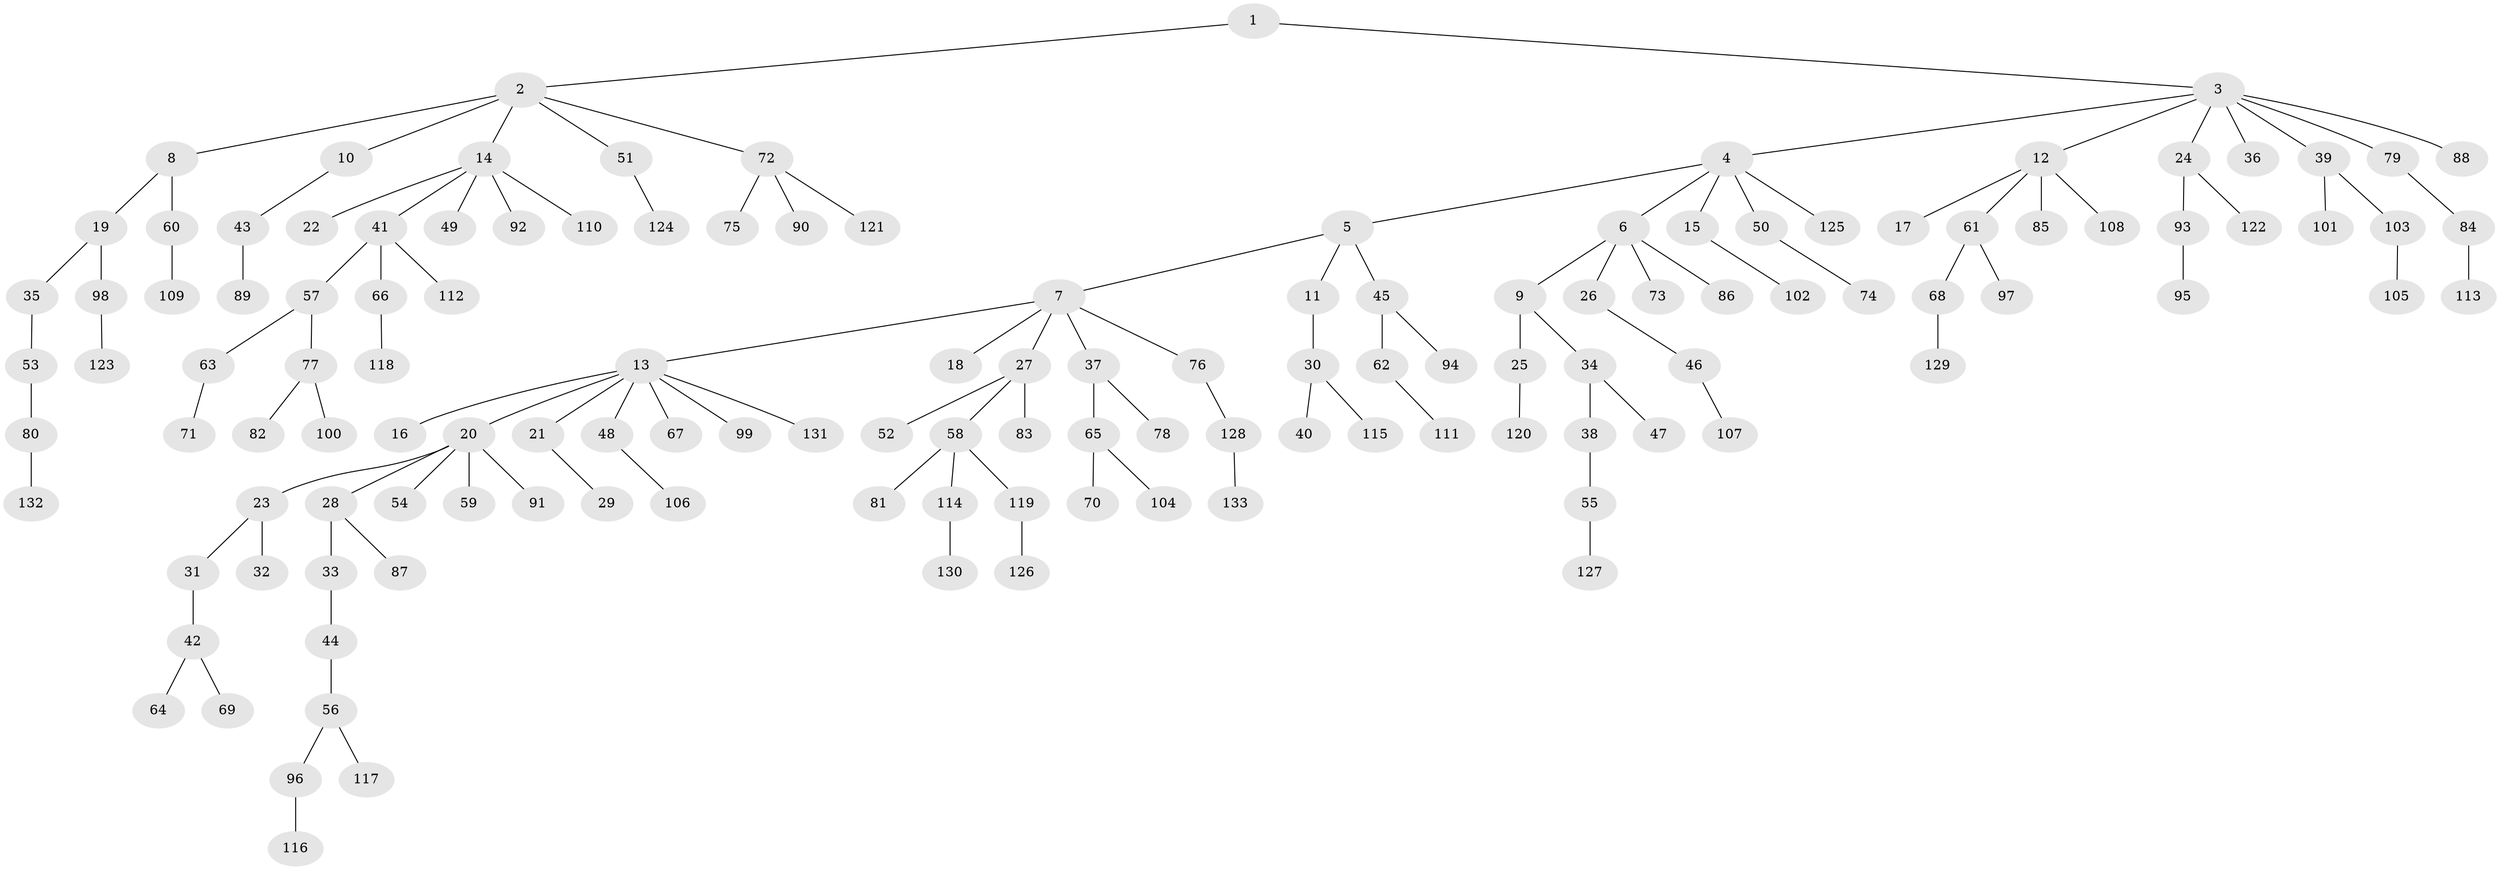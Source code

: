 // coarse degree distribution, {1: 0.8461538461538461, 2: 0.1282051282051282, 33: 0.02564102564102564}
// Generated by graph-tools (version 1.1) at 2025/56/03/04/25 21:56:27]
// undirected, 133 vertices, 132 edges
graph export_dot {
graph [start="1"]
  node [color=gray90,style=filled];
  1;
  2;
  3;
  4;
  5;
  6;
  7;
  8;
  9;
  10;
  11;
  12;
  13;
  14;
  15;
  16;
  17;
  18;
  19;
  20;
  21;
  22;
  23;
  24;
  25;
  26;
  27;
  28;
  29;
  30;
  31;
  32;
  33;
  34;
  35;
  36;
  37;
  38;
  39;
  40;
  41;
  42;
  43;
  44;
  45;
  46;
  47;
  48;
  49;
  50;
  51;
  52;
  53;
  54;
  55;
  56;
  57;
  58;
  59;
  60;
  61;
  62;
  63;
  64;
  65;
  66;
  67;
  68;
  69;
  70;
  71;
  72;
  73;
  74;
  75;
  76;
  77;
  78;
  79;
  80;
  81;
  82;
  83;
  84;
  85;
  86;
  87;
  88;
  89;
  90;
  91;
  92;
  93;
  94;
  95;
  96;
  97;
  98;
  99;
  100;
  101;
  102;
  103;
  104;
  105;
  106;
  107;
  108;
  109;
  110;
  111;
  112;
  113;
  114;
  115;
  116;
  117;
  118;
  119;
  120;
  121;
  122;
  123;
  124;
  125;
  126;
  127;
  128;
  129;
  130;
  131;
  132;
  133;
  1 -- 2;
  1 -- 3;
  2 -- 8;
  2 -- 10;
  2 -- 14;
  2 -- 51;
  2 -- 72;
  3 -- 4;
  3 -- 12;
  3 -- 24;
  3 -- 36;
  3 -- 39;
  3 -- 79;
  3 -- 88;
  4 -- 5;
  4 -- 6;
  4 -- 15;
  4 -- 50;
  4 -- 125;
  5 -- 7;
  5 -- 11;
  5 -- 45;
  6 -- 9;
  6 -- 26;
  6 -- 73;
  6 -- 86;
  7 -- 13;
  7 -- 18;
  7 -- 27;
  7 -- 37;
  7 -- 76;
  8 -- 19;
  8 -- 60;
  9 -- 25;
  9 -- 34;
  10 -- 43;
  11 -- 30;
  12 -- 17;
  12 -- 61;
  12 -- 85;
  12 -- 108;
  13 -- 16;
  13 -- 20;
  13 -- 21;
  13 -- 48;
  13 -- 67;
  13 -- 99;
  13 -- 131;
  14 -- 22;
  14 -- 41;
  14 -- 49;
  14 -- 92;
  14 -- 110;
  15 -- 102;
  19 -- 35;
  19 -- 98;
  20 -- 23;
  20 -- 28;
  20 -- 54;
  20 -- 59;
  20 -- 91;
  21 -- 29;
  23 -- 31;
  23 -- 32;
  24 -- 93;
  24 -- 122;
  25 -- 120;
  26 -- 46;
  27 -- 52;
  27 -- 58;
  27 -- 83;
  28 -- 33;
  28 -- 87;
  30 -- 40;
  30 -- 115;
  31 -- 42;
  33 -- 44;
  34 -- 38;
  34 -- 47;
  35 -- 53;
  37 -- 65;
  37 -- 78;
  38 -- 55;
  39 -- 101;
  39 -- 103;
  41 -- 57;
  41 -- 66;
  41 -- 112;
  42 -- 64;
  42 -- 69;
  43 -- 89;
  44 -- 56;
  45 -- 62;
  45 -- 94;
  46 -- 107;
  48 -- 106;
  50 -- 74;
  51 -- 124;
  53 -- 80;
  55 -- 127;
  56 -- 96;
  56 -- 117;
  57 -- 63;
  57 -- 77;
  58 -- 81;
  58 -- 114;
  58 -- 119;
  60 -- 109;
  61 -- 68;
  61 -- 97;
  62 -- 111;
  63 -- 71;
  65 -- 70;
  65 -- 104;
  66 -- 118;
  68 -- 129;
  72 -- 75;
  72 -- 90;
  72 -- 121;
  76 -- 128;
  77 -- 82;
  77 -- 100;
  79 -- 84;
  80 -- 132;
  84 -- 113;
  93 -- 95;
  96 -- 116;
  98 -- 123;
  103 -- 105;
  114 -- 130;
  119 -- 126;
  128 -- 133;
}
